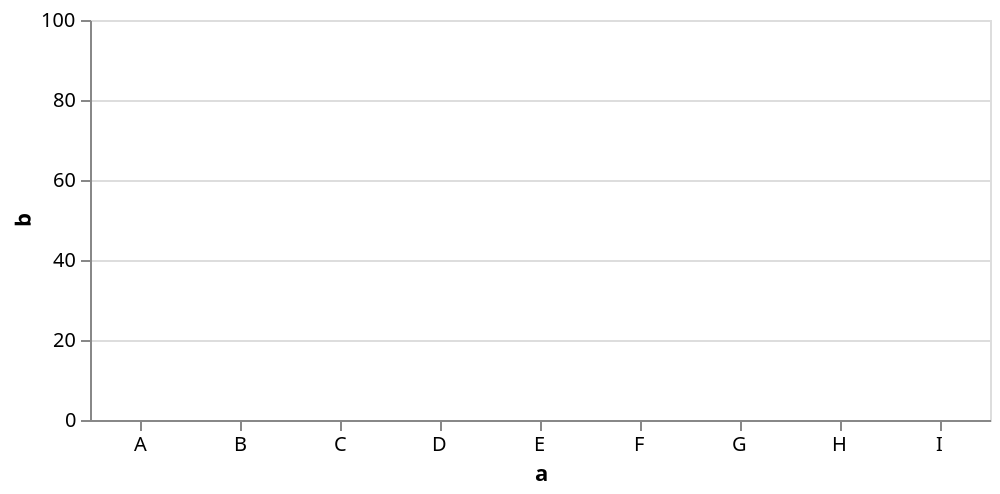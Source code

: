 {
  "$schema": "https://vega.github.io/schema/vega-lite/v6.json",
  "description": "A simple bar chart with embedded data.",
  "data": {
    "values": [
      {"a": "A", "b": 28}, {"a": "B", "b": 55}, {"a": "C", "b": 43},
      {"a": "D", "b": 91}, {"a": "E", "b": 81}, {"a": "F", "b": 53},
      {"a": "G", "b": 19}, {"a": "H", "b": 87}, {"a": "I", "b": 52}
    ]
  },
  "width": {"step": 50},
  "mark": {"type": "tick", "width": {"band": 0.5}},
  "encoding": {
    "x": {"field": "a", "type": "nominal", "axis": {"labelAngle": 0}},
    "y": {"field": "b", "type": "quantitative"}
  }
}
